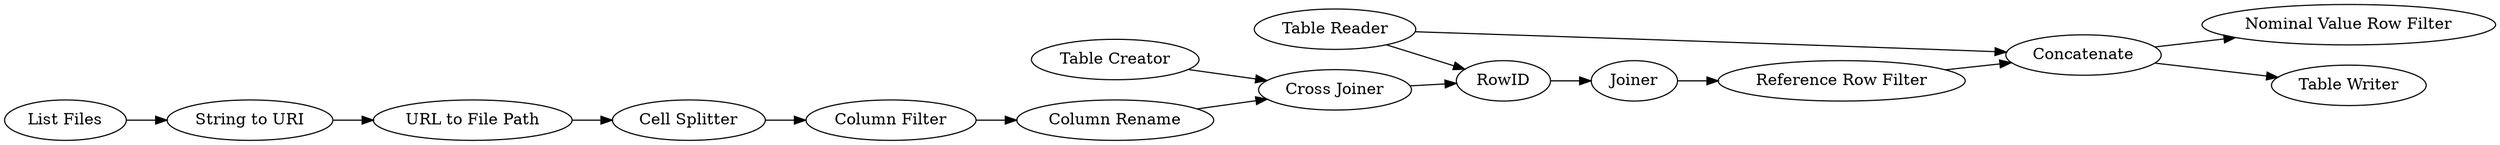 digraph {
	"-3082516076381970111_18" [label=Concatenate]
	"-3082516076381970111_29" [label="Table Reader"]
	"-3082516076381970111_12" [label="Table Creator"]
	"-6318185401348220250_2" [label="String to URI"]
	"7462904720535608597_17" [label=RowID]
	"-3082516076381970111_30" [label="Nominal Value Row Filter"]
	"7462904720535608597_15" [label=Joiner]
	"-6318185401348220250_4" [label="Cell Splitter"]
	"7462904720535608597_16" [label="Reference Row Filter"]
	"-3082516076381970111_1" [label="List Files"]
	"-3082516076381970111_13" [label="Cross Joiner"]
	"-6318185401348220250_5" [label="Column Rename"]
	"-3082516076381970111_26" [label="Table Writer"]
	"-6318185401348220250_6" [label="Column Filter"]
	"-6318185401348220250_3" [label="URL to File Path"]
	"-3082516076381970111_29" -> "-3082516076381970111_18"
	"-3082516076381970111_1" -> "-6318185401348220250_2"
	"-6318185401348220250_4" -> "-6318185401348220250_6"
	"-3082516076381970111_18" -> "-3082516076381970111_26"
	"7462904720535608597_17" -> "7462904720535608597_15"
	"-6318185401348220250_3" -> "-6318185401348220250_4"
	"-3082516076381970111_18" -> "-3082516076381970111_30"
	"7462904720535608597_16" -> "-3082516076381970111_18"
	"-6318185401348220250_6" -> "-6318185401348220250_5"
	"-6318185401348220250_2" -> "-6318185401348220250_3"
	"-6318185401348220250_5" -> "-3082516076381970111_13"
	"7462904720535608597_15" -> "7462904720535608597_16"
	"-3082516076381970111_13" -> "7462904720535608597_17"
	"-3082516076381970111_12" -> "-3082516076381970111_13"
	"-3082516076381970111_29" -> "7462904720535608597_17"
	rankdir=LR
}
